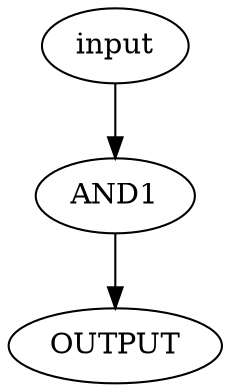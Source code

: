 digraph testand16 {
    A [label="input"];
    GATE [label="AND1"];
    S [label="OUTPUT"];
    A->GATE->S;
}